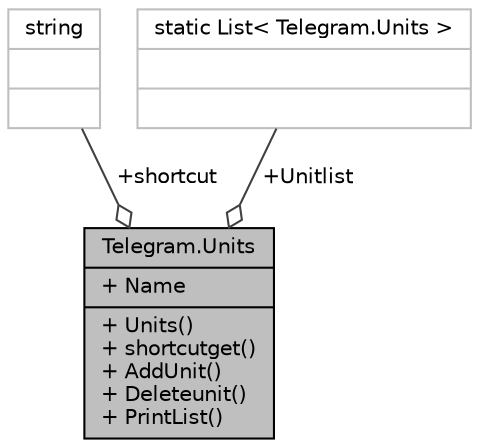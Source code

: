digraph "Telegram.Units"
{
 // INTERACTIVE_SVG=YES
 // LATEX_PDF_SIZE
  edge [fontname="Helvetica",fontsize="10",labelfontname="Helvetica",labelfontsize="10"];
  node [fontname="Helvetica",fontsize="10",shape=record];
  Node1 [label="{Telegram.Units\n|+ Name\l|+ Units()\l+ shortcutget()\l+ AddUnit()\l+ Deleteunit()\l+ PrintList()\l}",height=0.2,width=0.4,color="black", fillcolor="grey75", style="filled", fontcolor="black",tooltip=" "];
  Node2 -> Node1 [color="grey25",fontsize="10",style="solid",label=" +shortcut" ,arrowhead="odiamond",fontname="Helvetica"];
  Node2 [label="{string\n||}",height=0.2,width=0.4,color="grey75", fillcolor="white", style="filled",tooltip=" "];
  Node3 -> Node1 [color="grey25",fontsize="10",style="solid",label=" +Unitlist" ,arrowhead="odiamond",fontname="Helvetica"];
  Node3 [label="{static List\< Telegram.Units \>\n||}",height=0.2,width=0.4,color="grey75", fillcolor="white", style="filled",tooltip=" "];
}
